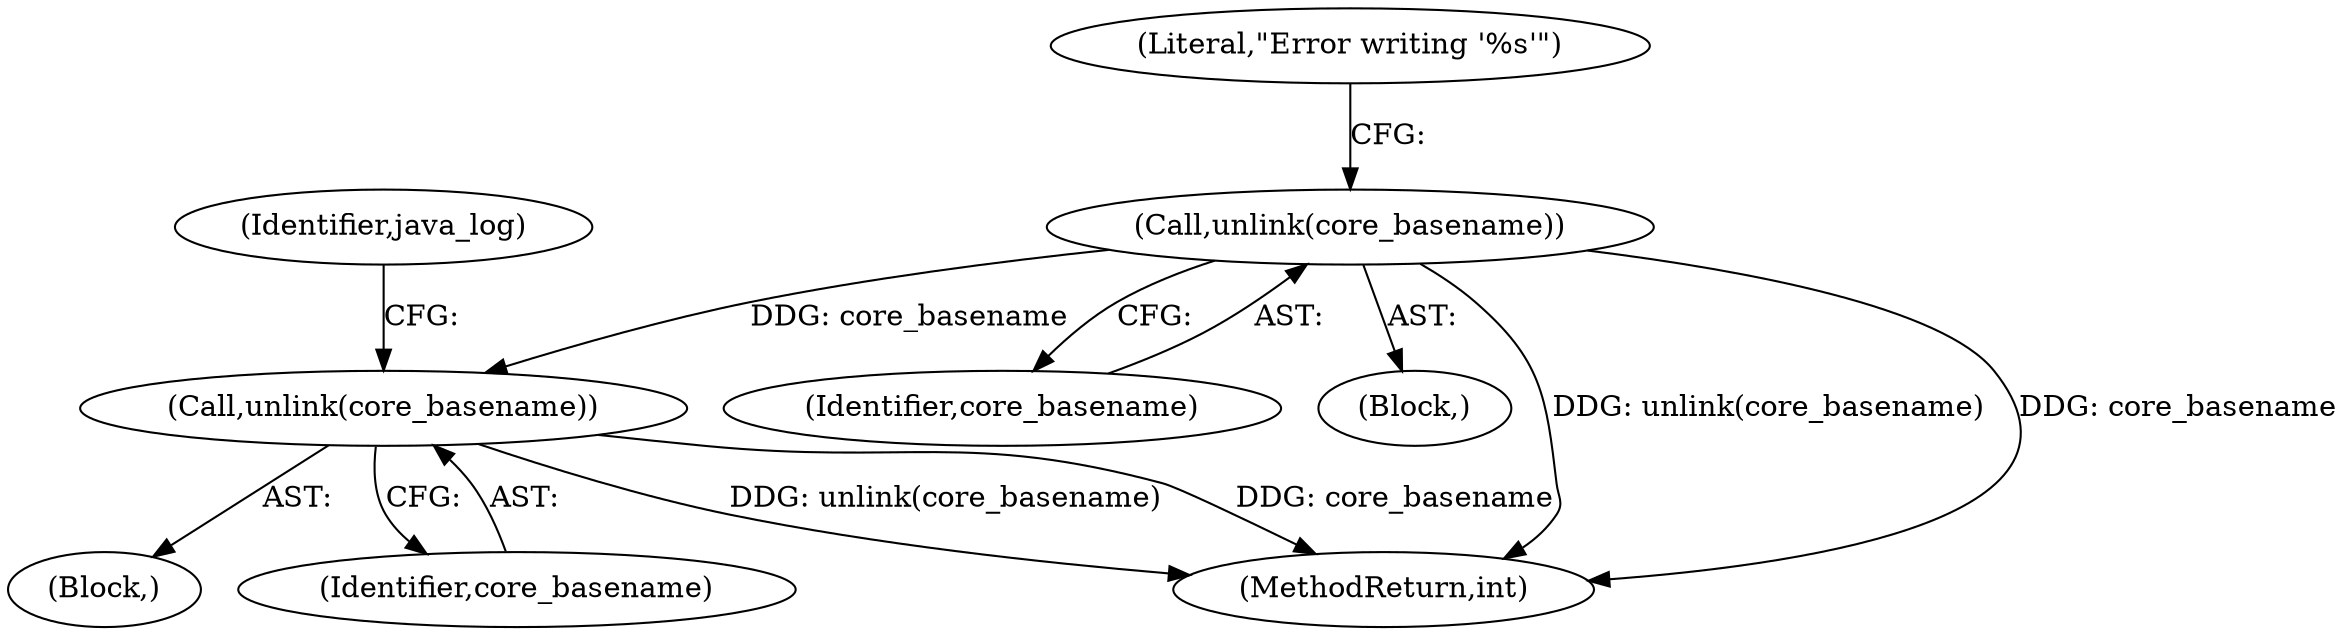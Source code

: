 digraph "0_abrt_80408e9e24a1c10f85fd969e1853e0f192157f92_0@API" {
"1000937" [label="(Call,unlink(core_basename))"];
"1000967" [label="(Call,unlink(core_basename))"];
"1000967" [label="(Call,unlink(core_basename))"];
"1000964" [label="(Block,)"];
"1000940" [label="(Literal,\"Error writing '%s'\")"];
"1000938" [label="(Identifier,core_basename)"];
"1000934" [label="(Block,)"];
"1000972" [label="(Identifier,java_log)"];
"1000968" [label="(Identifier,core_basename)"];
"1000937" [label="(Call,unlink(core_basename))"];
"1001180" [label="(MethodReturn,int)"];
"1000937" -> "1000934"  [label="AST: "];
"1000937" -> "1000938"  [label="CFG: "];
"1000938" -> "1000937"  [label="AST: "];
"1000940" -> "1000937"  [label="CFG: "];
"1000937" -> "1001180"  [label="DDG: unlink(core_basename)"];
"1000937" -> "1001180"  [label="DDG: core_basename"];
"1000937" -> "1000967"  [label="DDG: core_basename"];
"1000967" -> "1000964"  [label="AST: "];
"1000967" -> "1000968"  [label="CFG: "];
"1000968" -> "1000967"  [label="AST: "];
"1000972" -> "1000967"  [label="CFG: "];
"1000967" -> "1001180"  [label="DDG: unlink(core_basename)"];
"1000967" -> "1001180"  [label="DDG: core_basename"];
}
